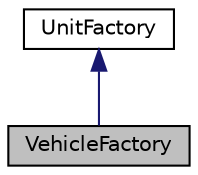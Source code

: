 digraph "VehicleFactory"
{
 // LATEX_PDF_SIZE
  edge [fontname="Helvetica",fontsize="10",labelfontname="Helvetica",labelfontsize="10"];
  node [fontname="Helvetica",fontsize="10",shape=record];
  Node1 [label="VehicleFactory",height=0.2,width=0.4,color="black", fillcolor="grey75", style="filled", fontcolor="black",tooltip="a noramal member"];
  Node2 -> Node1 [dir="back",color="midnightblue",fontsize="10",style="solid"];
  Node2 [label="UnitFactory",height=0.2,width=0.4,color="black", fillcolor="white", style="filled",URL="$classUnitFactory.html",tooltip="a UnitFactory class. an abstractfactory class for the abstarct factory design pattern"];
}
